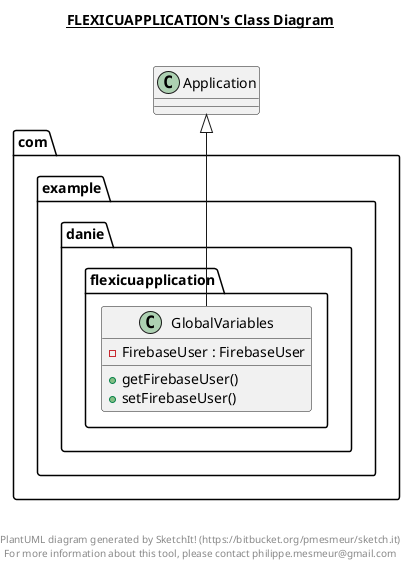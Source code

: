 @startuml

title __FLEXICUAPPLICATION's Class Diagram__\n

  package com.example.danie.flexicuapplication {
    class GlobalVariables {
        - FirebaseUser : FirebaseUser
        + getFirebaseUser()
        + setFirebaseUser()
    }
  }
  

  GlobalVariables -up-|> Application


right footer


PlantUML diagram generated by SketchIt! (https://bitbucket.org/pmesmeur/sketch.it)
For more information about this tool, please contact philippe.mesmeur@gmail.com
endfooter

@enduml
